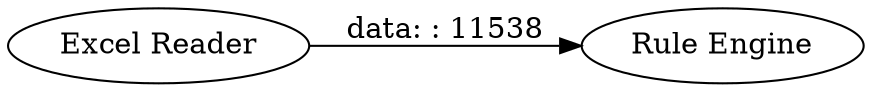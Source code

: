 digraph {
	"-4825550783078438198_150" [label="Rule Engine"]
	"-4825550783078438198_77" [label="Excel Reader"]
	"-4825550783078438198_77" -> "-4825550783078438198_150" [label="data: : 11538"]
	rankdir=LR
}
